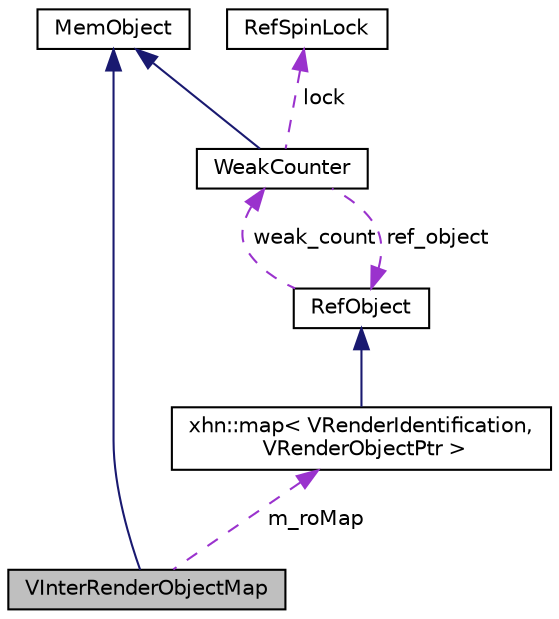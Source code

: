 digraph "VInterRenderObjectMap"
{
  edge [fontname="Helvetica",fontsize="10",labelfontname="Helvetica",labelfontsize="10"];
  node [fontname="Helvetica",fontsize="10",shape=record];
  Node1 [label="VInterRenderObjectMap",height=0.2,width=0.4,color="black", fillcolor="grey75", style="filled", fontcolor="black"];
  Node2 -> Node1 [dir="back",color="midnightblue",fontsize="10",style="solid",fontname="Helvetica"];
  Node2 [label="MemObject",height=0.2,width=0.4,color="black", fillcolor="white", style="filled",URL="$class_mem_object.html"];
  Node3 -> Node1 [dir="back",color="darkorchid3",fontsize="10",style="dashed",label=" m_roMap" ,fontname="Helvetica"];
  Node3 [label="xhn::map\< VRenderIdentification,\l VRenderObjectPtr \>",height=0.2,width=0.4,color="black", fillcolor="white", style="filled",URL="$classxhn_1_1map.html"];
  Node4 -> Node3 [dir="back",color="midnightblue",fontsize="10",style="solid",fontname="Helvetica"];
  Node4 [label="RefObject",height=0.2,width=0.4,color="black", fillcolor="white", style="filled",URL="$class_ref_object.html"];
  Node5 -> Node4 [dir="back",color="darkorchid3",fontsize="10",style="dashed",label=" weak_count" ,fontname="Helvetica"];
  Node5 [label="WeakCounter",height=0.2,width=0.4,color="black", fillcolor="white", style="filled",URL="$class_weak_counter.html",tooltip="WeakCounter. "];
  Node2 -> Node5 [dir="back",color="midnightblue",fontsize="10",style="solid",fontname="Helvetica"];
  Node6 -> Node5 [dir="back",color="darkorchid3",fontsize="10",style="dashed",label=" lock" ,fontname="Helvetica"];
  Node6 [label="RefSpinLock",height=0.2,width=0.4,color="black", fillcolor="white", style="filled",URL="$class_ref_spin_lock.html"];
  Node4 -> Node5 [dir="back",color="darkorchid3",fontsize="10",style="dashed",label=" ref_object" ,fontname="Helvetica"];
}
